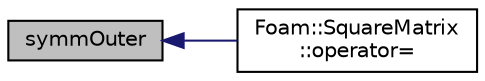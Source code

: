 digraph "symmOuter"
{
  bgcolor="transparent";
  edge [fontname="Helvetica",fontsize="10",labelfontname="Helvetica",labelfontsize="10"];
  node [fontname="Helvetica",fontsize="10",shape=record];
  rankdir="LR";
  Node1 [label="symmOuter",height=0.2,width=0.4,color="black", fillcolor="grey75", style="filled", fontcolor="black"];
  Node1 -> Node2 [dir="back",color="midnightblue",fontsize="10",style="solid",fontname="Helvetica"];
  Node2 [label="Foam::SquareMatrix\l::operator=",height=0.2,width=0.4,color="black",URL="$a02502.html#af2e0a2c04b2afd2813479d2d6df0a62d",tooltip="Assignment elements to the. "];
}
